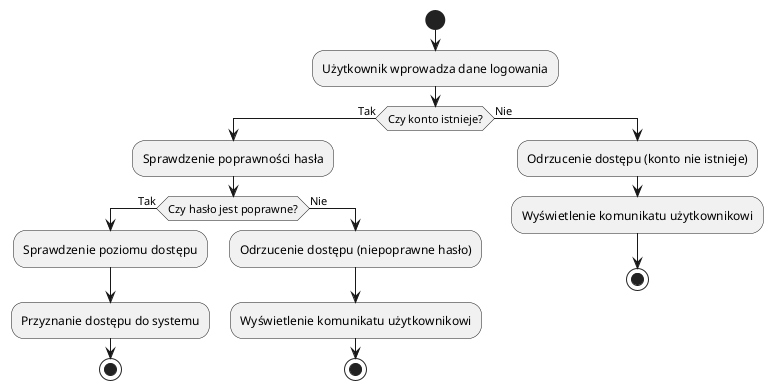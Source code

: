 @startuml
start

:Użytkownik wprowadza dane logowania;
if (Czy konto istnieje?) then (Tak)
  :Sprawdzenie poprawności hasła;
  if (Czy hasło jest poprawne?) then (Tak)
    :Sprawdzenie poziomu dostępu;
    :Przyznanie dostępu do systemu;
    
    stop
  else (Nie)
    :Odrzucenie dostępu (niepoprawne hasło);
    :Wyświetlenie komunikatu użytkownikowi;
    stop
  endif
else (Nie)
  :Odrzucenie dostępu (konto nie istnieje);
  :Wyświetlenie komunikatu użytkownikowi;
  stop
endif
@enduml